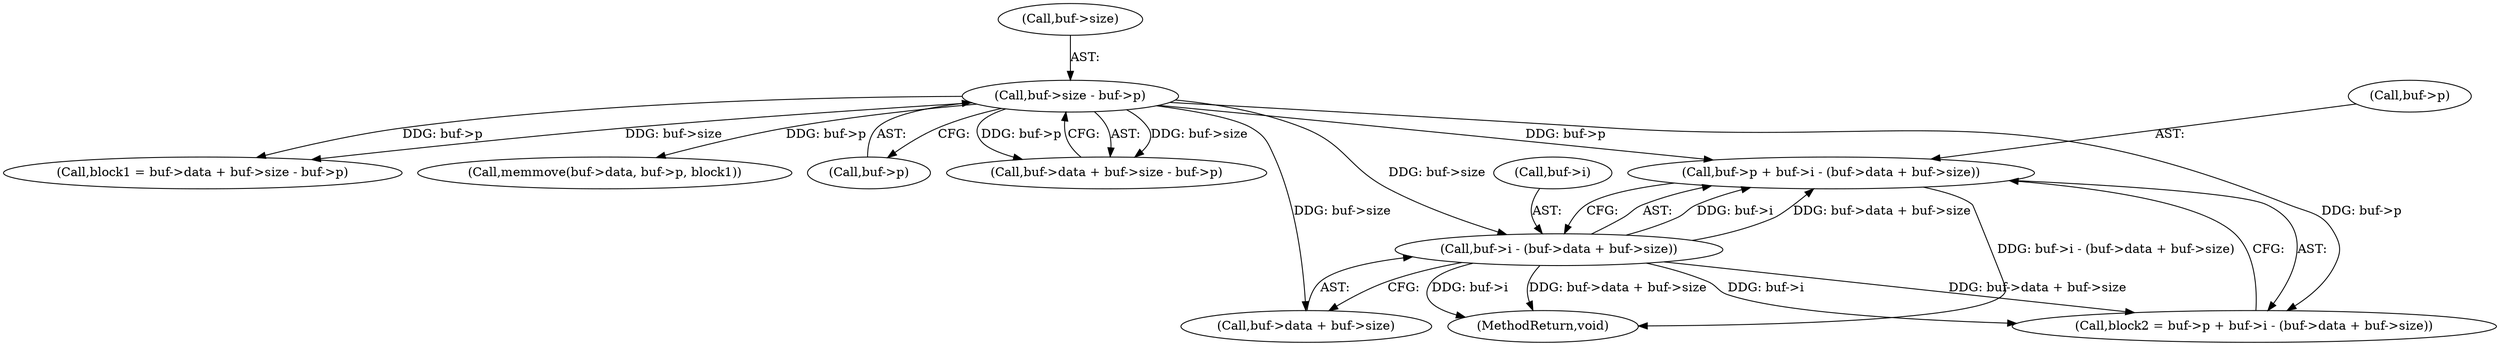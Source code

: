 digraph "1_haproxy_7ec765568883b2d4e5a2796adbeb492a22ec9bd4@pointer" {
"1000152" [label="(Call,buf->p + buf->i - (buf->data + buf->size))"];
"1000143" [label="(Call,buf->size - buf->p)"];
"1000156" [label="(Call,buf->i - (buf->data + buf->size))"];
"1000150" [label="(Call,block2 = buf->p + buf->i - (buf->data + buf->size))"];
"1000137" [label="(Call,block1 = buf->data + buf->size - buf->p)"];
"1000152" [label="(Call,buf->p + buf->i - (buf->data + buf->size))"];
"1000143" [label="(Call,buf->size - buf->p)"];
"1000175" [label="(Call,memmove(buf->data, buf->p, block1))"];
"1000147" [label="(Call,buf->p)"];
"1000153" [label="(Call,buf->p)"];
"1000160" [label="(Call,buf->data + buf->size)"];
"1000157" [label="(Call,buf->i)"];
"1000200" [label="(MethodReturn,void)"];
"1000139" [label="(Call,buf->data + buf->size - buf->p)"];
"1000156" [label="(Call,buf->i - (buf->data + buf->size))"];
"1000144" [label="(Call,buf->size)"];
"1000152" -> "1000150"  [label="AST: "];
"1000152" -> "1000156"  [label="CFG: "];
"1000153" -> "1000152"  [label="AST: "];
"1000156" -> "1000152"  [label="AST: "];
"1000150" -> "1000152"  [label="CFG: "];
"1000152" -> "1000200"  [label="DDG: buf->i - (buf->data + buf->size)"];
"1000143" -> "1000152"  [label="DDG: buf->p"];
"1000156" -> "1000152"  [label="DDG: buf->i"];
"1000156" -> "1000152"  [label="DDG: buf->data + buf->size"];
"1000143" -> "1000139"  [label="AST: "];
"1000143" -> "1000147"  [label="CFG: "];
"1000144" -> "1000143"  [label="AST: "];
"1000147" -> "1000143"  [label="AST: "];
"1000139" -> "1000143"  [label="CFG: "];
"1000143" -> "1000137"  [label="DDG: buf->size"];
"1000143" -> "1000137"  [label="DDG: buf->p"];
"1000143" -> "1000139"  [label="DDG: buf->size"];
"1000143" -> "1000139"  [label="DDG: buf->p"];
"1000143" -> "1000150"  [label="DDG: buf->p"];
"1000143" -> "1000156"  [label="DDG: buf->size"];
"1000143" -> "1000160"  [label="DDG: buf->size"];
"1000143" -> "1000175"  [label="DDG: buf->p"];
"1000156" -> "1000160"  [label="CFG: "];
"1000157" -> "1000156"  [label="AST: "];
"1000160" -> "1000156"  [label="AST: "];
"1000156" -> "1000200"  [label="DDG: buf->i"];
"1000156" -> "1000200"  [label="DDG: buf->data + buf->size"];
"1000156" -> "1000150"  [label="DDG: buf->i"];
"1000156" -> "1000150"  [label="DDG: buf->data + buf->size"];
}
